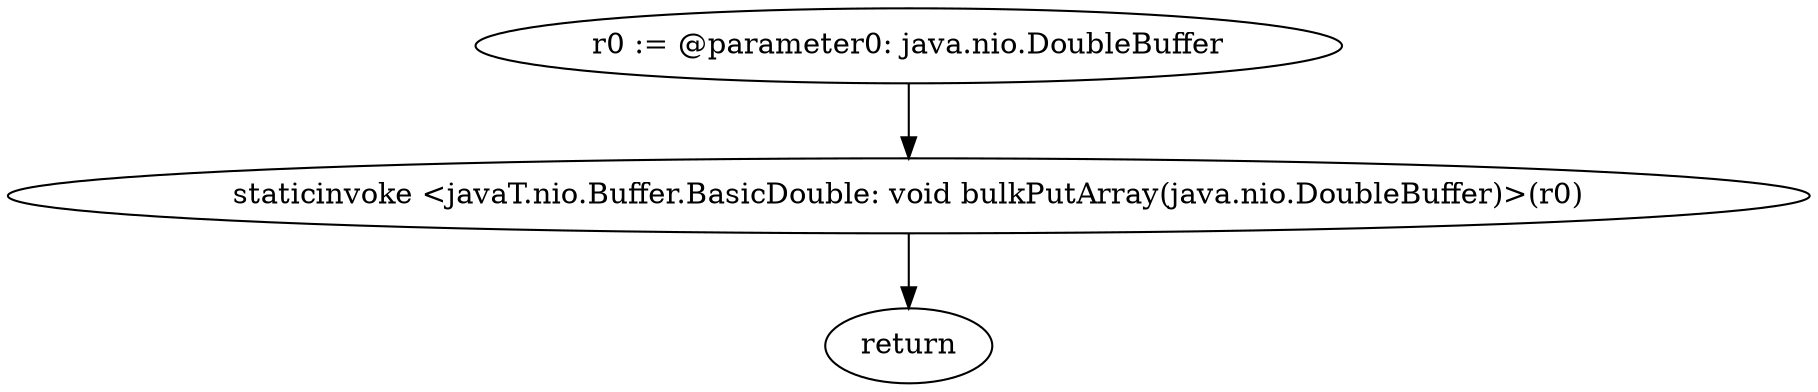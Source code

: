 digraph "unitGraph" {
    "r0 := @parameter0: java.nio.DoubleBuffer"
    "staticinvoke <javaT.nio.Buffer.BasicDouble: void bulkPutArray(java.nio.DoubleBuffer)>(r0)"
    "return"
    "r0 := @parameter0: java.nio.DoubleBuffer"->"staticinvoke <javaT.nio.Buffer.BasicDouble: void bulkPutArray(java.nio.DoubleBuffer)>(r0)";
    "staticinvoke <javaT.nio.Buffer.BasicDouble: void bulkPutArray(java.nio.DoubleBuffer)>(r0)"->"return";
}
